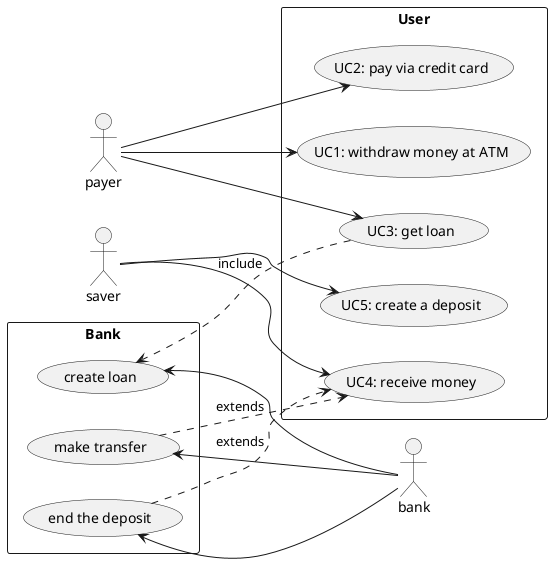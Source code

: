 @startuml
left to right direction

skinparam packageStyle rectangle
actor payer
actor saver
actor bank

rectangle "User" {
usecase "UC1: withdraw money at ATM" as UC1
usecase "UC2: pay via credit card" as UC2
usecase "UC3: get loan" as UC3
usecase "UC4: receive money" as UC4
usecase "UC5: create a deposit" as UC5
}

rectangle "Bank" {
usecase "create loan" as BC1
usecase "make transfer" as BC2
usecase "end the deposit" as BC3
}

UC3 ..> BC1 : include

BC3 ..> UC4 : extends
BC2 ..> UC4 : extends

payer --> UC1
payer --> UC2
payer --> UC3

saver --> UC4
saver --> UC5


BC1 <-- bank
BC2 <-- bank
BC3 <-- bank


@enduml